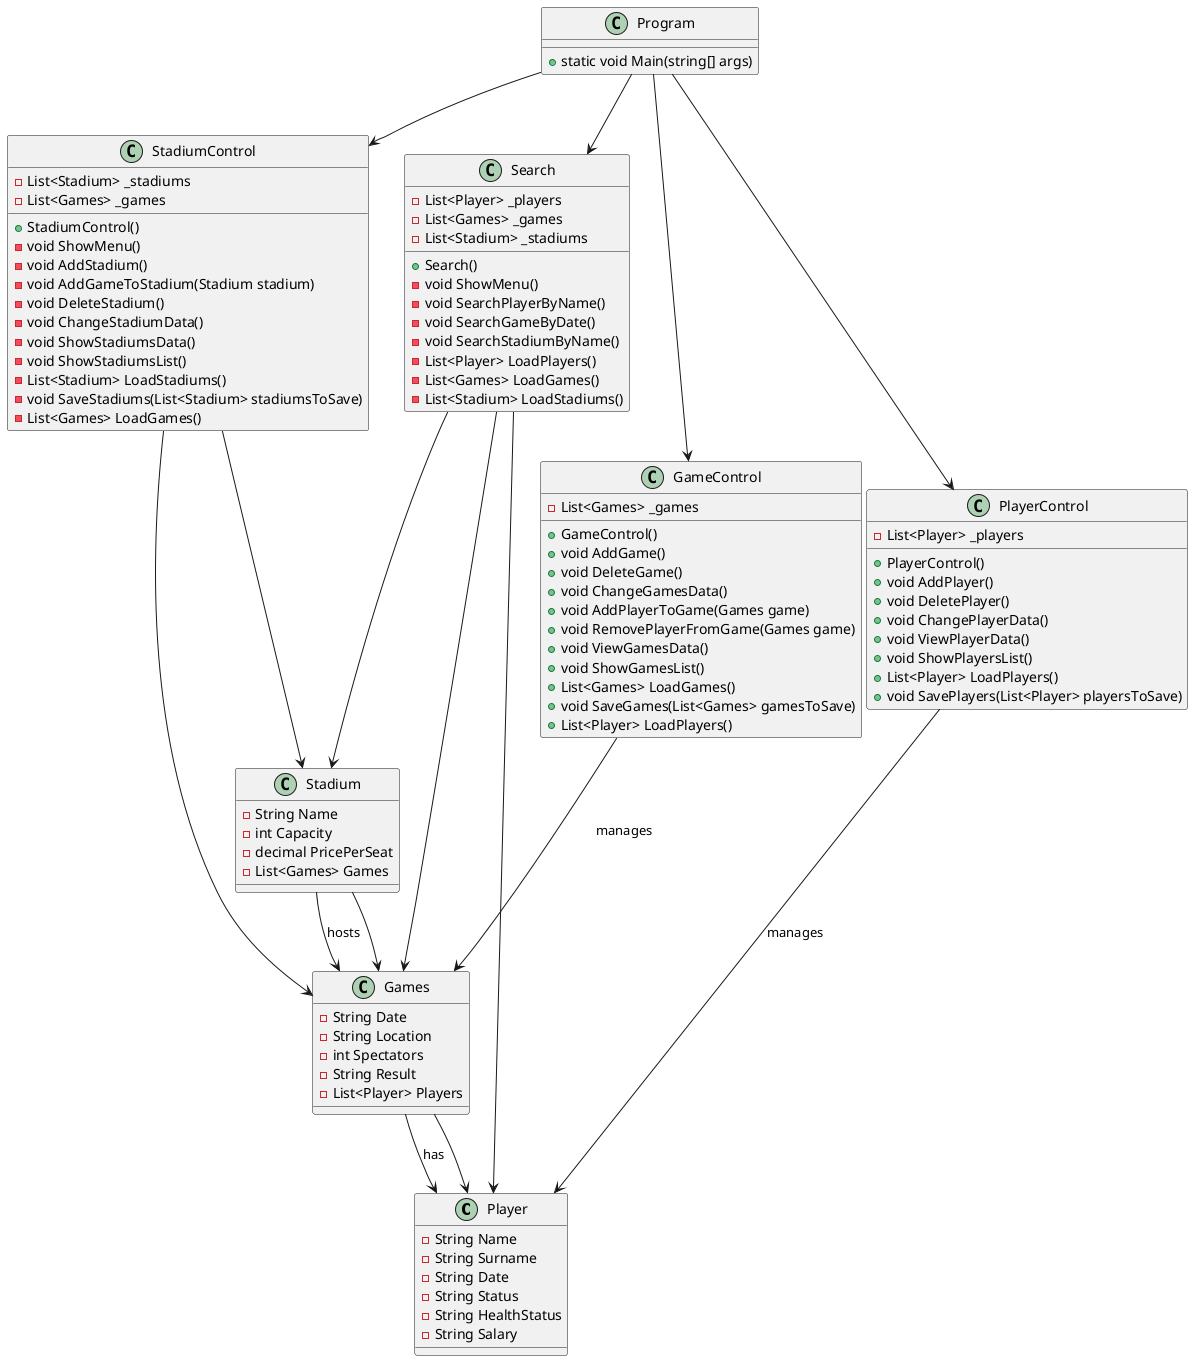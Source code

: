 @startuml

class Player {
    -String Name
    -String Surname
    -String Date
    -String Status
    -String HealthStatus
    -String Salary
}

class Games {
    -String Date
    -String Location
    -int Spectators
    -String Result
    -List<Player> Players
}

class Stadium {
    -String Name
    -int Capacity
    -decimal PricePerSeat
    -List<Games> Games
}

class PlayerControl {
    -List<Player> _players
    +PlayerControl()
    +void AddPlayer()
    +void DeletePlayer()
    +void ChangePlayerData()
    +void ViewPlayerData()
    +void ShowPlayersList()
    +List<Player> LoadPlayers()
    +void SavePlayers(List<Player> playersToSave)
}

class GameControl {
    -List<Games> _games
    +GameControl()
    +void AddGame()
    +void DeleteGame()
    +void ChangeGamesData()
    +void AddPlayerToGame(Games game)
    +void RemovePlayerFromGame(Games game)
    +void ViewGamesData()
    +void ShowGamesList()
    +List<Games> LoadGames()
    +void SaveGames(List<Games> gamesToSave)
    +List<Player> LoadPlayers()
}

class StadiumControl {
    -List<Stadium> _stadiums
    -List<Games> _games
    ____
    +StadiumControl()
    -void ShowMenu()
    -void AddStadium()
    -void AddGameToStadium(Stadium stadium)
    -void DeleteStadium()
    -void ChangeStadiumData()
    -void ShowStadiumsData()
    -void ShowStadiumsList()
    -List<Stadium> LoadStadiums()
    -void SaveStadiums(List<Stadium> stadiumsToSave)
    -List<Games> LoadGames()
}

class Search {
    -List<Player> _players
    -List<Games> _games
    -List<Stadium> _stadiums
    ____
    +Search()
    -void ShowMenu()
    -void SearchPlayerByName()
    -void SearchGameByDate()
    -void SearchStadiumByName()
    -List<Player> LoadPlayers()
    -List<Games> LoadGames()
    -List<Stadium> LoadStadiums()
}

class Program {
    +static void Main(string[] args)
}

Program --> PlayerControl
Program --> GameControl
Program --> StadiumControl
Program --> Search

PlayerControl --> Player : manages
GameControl --> Games : manages
Games --> Player : has
Stadium --> Games : hosts

StadiumControl --> Stadium
StadiumControl --> Games
Stadium --> Games
Games --> Player
Search --> Player
Search --> Games
Search --> Stadium

@enduml
